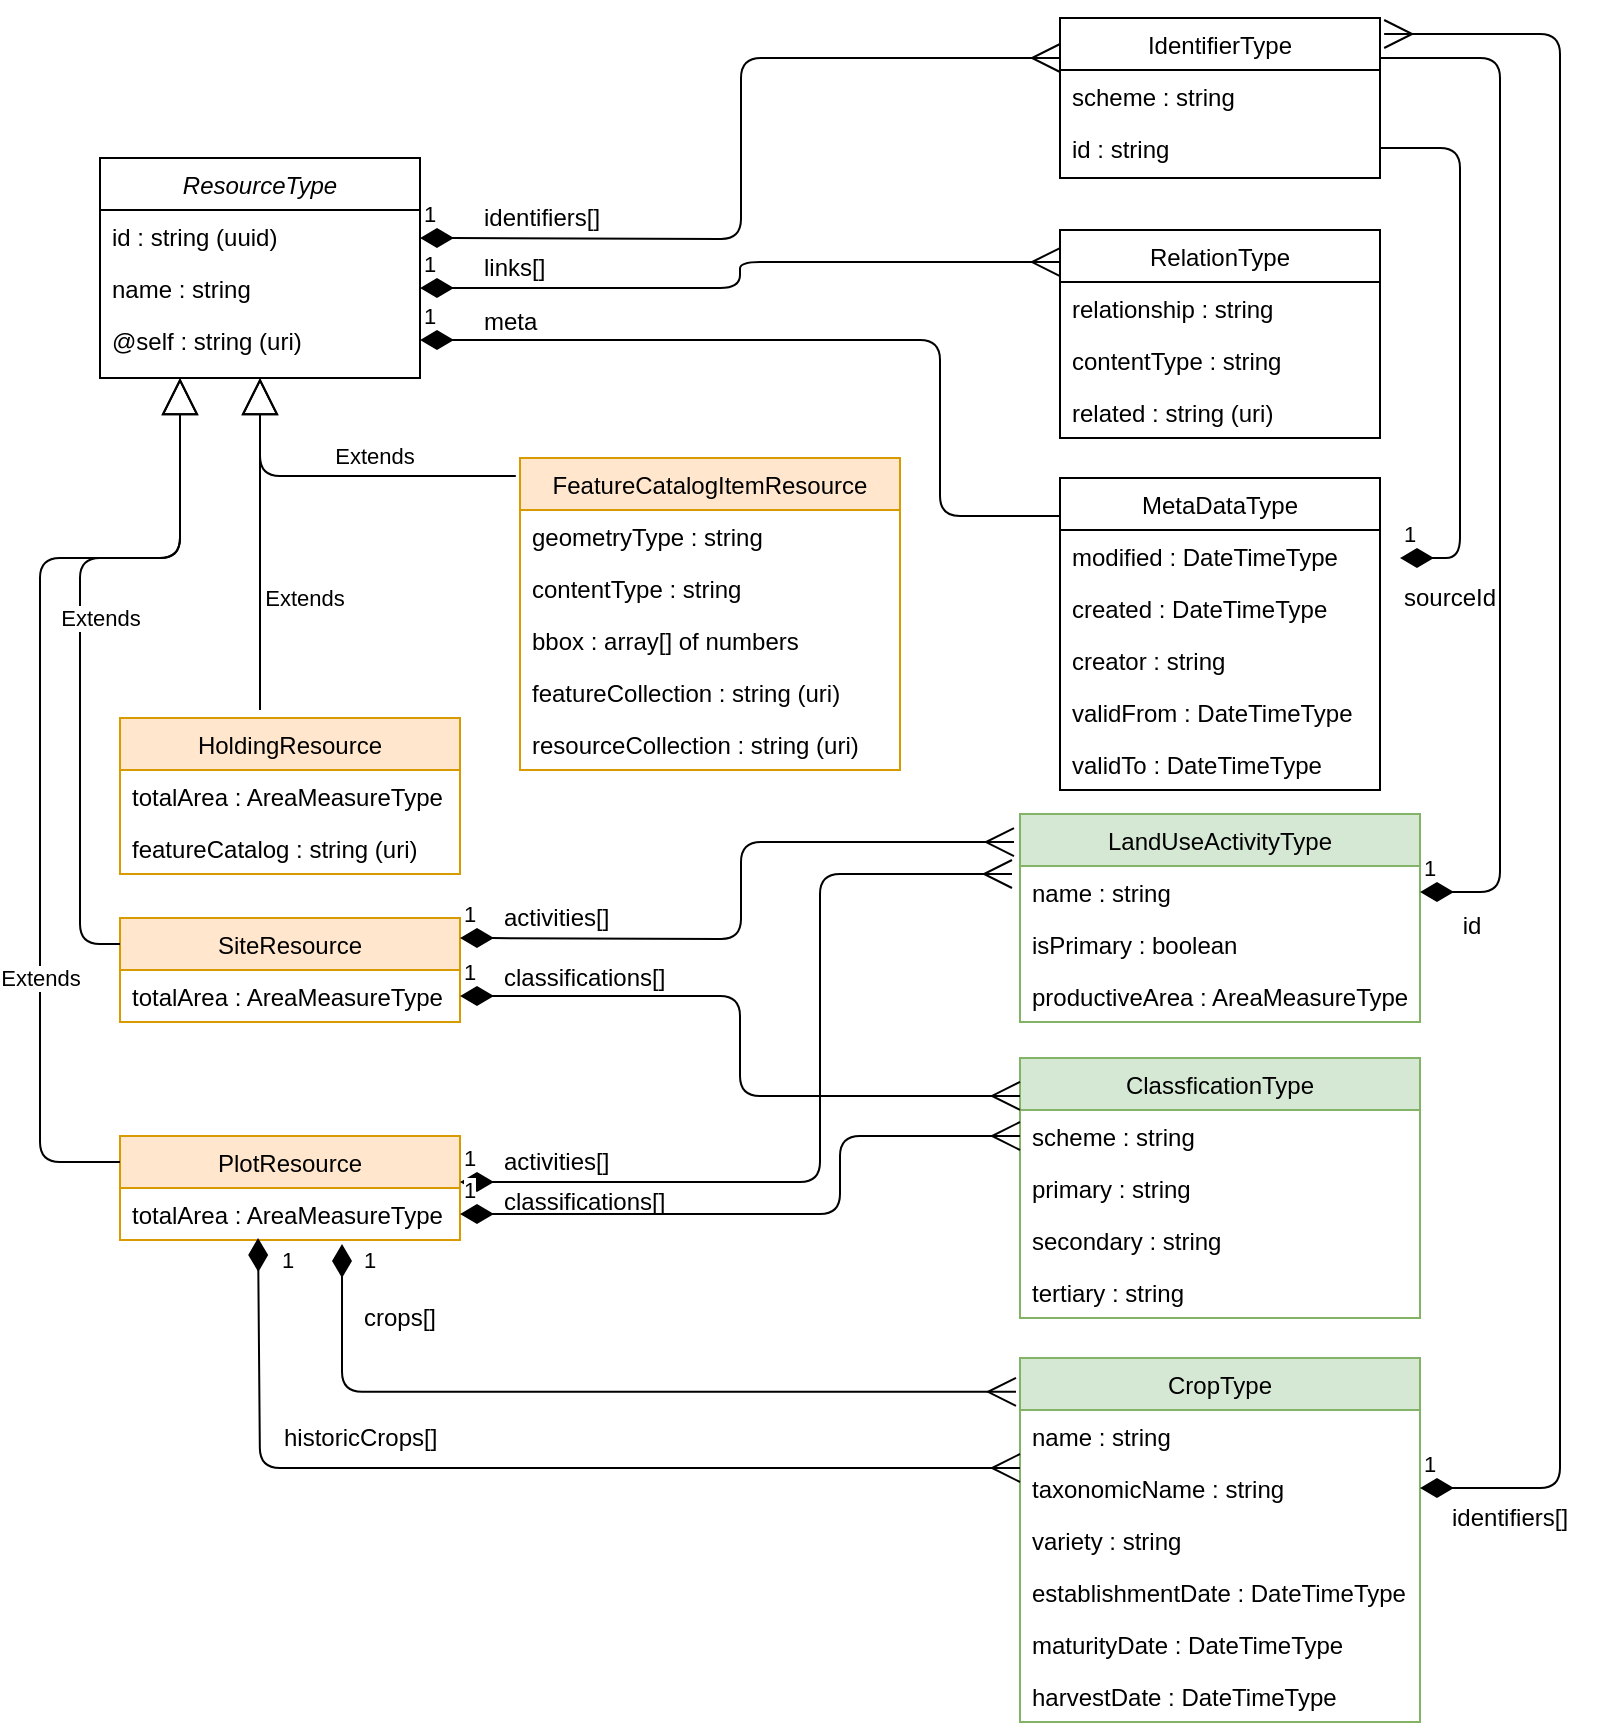 <mxfile version="14.8.6" type="github">
  <diagram id="C5RBs43oDa-KdzZeNtuy" name="Page-1">
    <mxGraphModel dx="1422" dy="762" grid="1" gridSize="10" guides="1" tooltips="1" connect="1" arrows="1" fold="1" page="1" pageScale="1" pageWidth="827" pageHeight="1169" math="0" shadow="0">
      <root>
        <mxCell id="WIyWlLk6GJQsqaUBKTNV-0" />
        <mxCell id="WIyWlLk6GJQsqaUBKTNV-1" parent="WIyWlLk6GJQsqaUBKTNV-0" />
        <mxCell id="zkfFHV4jXpPFQw0GAbJ--0" value="ResourceType" style="swimlane;fontStyle=2;align=center;verticalAlign=top;childLayout=stackLayout;horizontal=1;startSize=26;horizontalStack=0;resizeParent=1;resizeLast=0;collapsible=1;marginBottom=0;rounded=0;shadow=0;strokeWidth=1;" parent="WIyWlLk6GJQsqaUBKTNV-1" vertex="1">
          <mxGeometry x="80" y="80" width="160" height="110" as="geometry">
            <mxRectangle x="230" y="140" width="160" height="26" as="alternateBounds" />
          </mxGeometry>
        </mxCell>
        <mxCell id="zkfFHV4jXpPFQw0GAbJ--1" value="id : string (uuid)" style="text;align=left;verticalAlign=top;spacingLeft=4;spacingRight=4;overflow=hidden;rotatable=0;points=[[0,0.5],[1,0.5]];portConstraint=eastwest;" parent="zkfFHV4jXpPFQw0GAbJ--0" vertex="1">
          <mxGeometry y="26" width="160" height="26" as="geometry" />
        </mxCell>
        <mxCell id="zkfFHV4jXpPFQw0GAbJ--2" value="name : string" style="text;align=left;verticalAlign=top;spacingLeft=4;spacingRight=4;overflow=hidden;rotatable=0;points=[[0,0.5],[1,0.5]];portConstraint=eastwest;rounded=0;shadow=0;html=0;" parent="zkfFHV4jXpPFQw0GAbJ--0" vertex="1">
          <mxGeometry y="52" width="160" height="26" as="geometry" />
        </mxCell>
        <mxCell id="zkfFHV4jXpPFQw0GAbJ--3" value="@self : string (uri)" style="text;align=left;verticalAlign=top;spacingLeft=4;spacingRight=4;overflow=hidden;rotatable=0;points=[[0,0.5],[1,0.5]];portConstraint=eastwest;rounded=0;shadow=0;html=0;" parent="zkfFHV4jXpPFQw0GAbJ--0" vertex="1">
          <mxGeometry y="78" width="160" height="26" as="geometry" />
        </mxCell>
        <mxCell id="zkfFHV4jXpPFQw0GAbJ--6" value="HoldingResource" style="swimlane;fontStyle=0;align=center;verticalAlign=top;childLayout=stackLayout;horizontal=1;startSize=26;horizontalStack=0;resizeParent=1;resizeLast=0;collapsible=1;marginBottom=0;rounded=0;shadow=0;strokeWidth=1;fillColor=#ffe6cc;strokeColor=#d79b00;" parent="WIyWlLk6GJQsqaUBKTNV-1" vertex="1">
          <mxGeometry x="90" y="360" width="170" height="78" as="geometry">
            <mxRectangle x="130" y="380" width="160" height="26" as="alternateBounds" />
          </mxGeometry>
        </mxCell>
        <mxCell id="zkfFHV4jXpPFQw0GAbJ--7" value="totalArea : AreaMeasureType" style="text;align=left;verticalAlign=top;spacingLeft=4;spacingRight=4;overflow=hidden;rotatable=0;points=[[0,0.5],[1,0.5]];portConstraint=eastwest;" parent="zkfFHV4jXpPFQw0GAbJ--6" vertex="1">
          <mxGeometry y="26" width="170" height="26" as="geometry" />
        </mxCell>
        <mxCell id="NkgI7Xy6mVzWBgKEcYxA-29" value="featureCatalog : string (uri)" style="text;align=left;verticalAlign=top;spacingLeft=4;spacingRight=4;overflow=hidden;rotatable=0;points=[[0,0.5],[1,0.5]];portConstraint=eastwest;" parent="zkfFHV4jXpPFQw0GAbJ--6" vertex="1">
          <mxGeometry y="52" width="170" height="26" as="geometry" />
        </mxCell>
        <mxCell id="zkfFHV4jXpPFQw0GAbJ--13" value="FeatureCatalogItemResource" style="swimlane;fontStyle=0;align=center;verticalAlign=top;childLayout=stackLayout;horizontal=1;startSize=26;horizontalStack=0;resizeParent=1;resizeLast=0;collapsible=1;marginBottom=0;rounded=0;shadow=0;strokeWidth=1;fillColor=#ffe6cc;strokeColor=#d79b00;" parent="WIyWlLk6GJQsqaUBKTNV-1" vertex="1">
          <mxGeometry x="290" y="230" width="190" height="156" as="geometry">
            <mxRectangle x="340" y="380" width="170" height="26" as="alternateBounds" />
          </mxGeometry>
        </mxCell>
        <mxCell id="zkfFHV4jXpPFQw0GAbJ--14" value="geometryType : string" style="text;align=left;verticalAlign=top;spacingLeft=4;spacingRight=4;overflow=hidden;rotatable=0;points=[[0,0.5],[1,0.5]];portConstraint=eastwest;" parent="zkfFHV4jXpPFQw0GAbJ--13" vertex="1">
          <mxGeometry y="26" width="190" height="26" as="geometry" />
        </mxCell>
        <mxCell id="NkgI7Xy6mVzWBgKEcYxA-21" value="contentType : string" style="text;align=left;verticalAlign=top;spacingLeft=4;spacingRight=4;overflow=hidden;rotatable=0;points=[[0,0.5],[1,0.5]];portConstraint=eastwest;" parent="zkfFHV4jXpPFQw0GAbJ--13" vertex="1">
          <mxGeometry y="52" width="190" height="26" as="geometry" />
        </mxCell>
        <mxCell id="NkgI7Xy6mVzWBgKEcYxA-22" value="bbox : array[] of numbers" style="text;align=left;verticalAlign=top;spacingLeft=4;spacingRight=4;overflow=hidden;rotatable=0;points=[[0,0.5],[1,0.5]];portConstraint=eastwest;" parent="zkfFHV4jXpPFQw0GAbJ--13" vertex="1">
          <mxGeometry y="78" width="190" height="26" as="geometry" />
        </mxCell>
        <mxCell id="NkgI7Xy6mVzWBgKEcYxA-23" value="featureCollection : string (uri)" style="text;align=left;verticalAlign=top;spacingLeft=4;spacingRight=4;overflow=hidden;rotatable=0;points=[[0,0.5],[1,0.5]];portConstraint=eastwest;" parent="zkfFHV4jXpPFQw0GAbJ--13" vertex="1">
          <mxGeometry y="104" width="190" height="26" as="geometry" />
        </mxCell>
        <mxCell id="NkgI7Xy6mVzWBgKEcYxA-24" value="resourceCollection : string (uri)" style="text;align=left;verticalAlign=top;spacingLeft=4;spacingRight=4;overflow=hidden;rotatable=0;points=[[0,0.5],[1,0.5]];portConstraint=eastwest;" parent="zkfFHV4jXpPFQw0GAbJ--13" vertex="1">
          <mxGeometry y="130" width="190" height="26" as="geometry" />
        </mxCell>
        <mxCell id="zkfFHV4jXpPFQw0GAbJ--17" value="IdentifierType" style="swimlane;fontStyle=0;align=center;verticalAlign=top;childLayout=stackLayout;horizontal=1;startSize=26;horizontalStack=0;resizeParent=1;resizeLast=0;collapsible=1;marginBottom=0;rounded=0;shadow=0;strokeWidth=1;" parent="WIyWlLk6GJQsqaUBKTNV-1" vertex="1">
          <mxGeometry x="560" y="10" width="160" height="80" as="geometry">
            <mxRectangle x="550" y="140" width="160" height="26" as="alternateBounds" />
          </mxGeometry>
        </mxCell>
        <mxCell id="zkfFHV4jXpPFQw0GAbJ--18" value="scheme : string" style="text;align=left;verticalAlign=top;spacingLeft=4;spacingRight=4;overflow=hidden;rotatable=0;points=[[0,0.5],[1,0.5]];portConstraint=eastwest;" parent="zkfFHV4jXpPFQw0GAbJ--17" vertex="1">
          <mxGeometry y="26" width="160" height="26" as="geometry" />
        </mxCell>
        <mxCell id="zkfFHV4jXpPFQw0GAbJ--19" value="id : string" style="text;align=left;verticalAlign=top;spacingLeft=4;spacingRight=4;overflow=hidden;rotatable=0;points=[[0,0.5],[1,0.5]];portConstraint=eastwest;rounded=0;shadow=0;html=0;" parent="zkfFHV4jXpPFQw0GAbJ--17" vertex="1">
          <mxGeometry y="52" width="160" height="26" as="geometry" />
        </mxCell>
        <mxCell id="NkgI7Xy6mVzWBgKEcYxA-0" value="1" style="endArrow=ERmany;html=1;endSize=12;startArrow=diamondThin;startSize=14;startFill=1;edgeStyle=orthogonalEdgeStyle;align=left;verticalAlign=bottom;entryX=0;entryY=0.25;entryDx=0;entryDy=0;endFill=0;" parent="WIyWlLk6GJQsqaUBKTNV-1" target="zkfFHV4jXpPFQw0GAbJ--17" edge="1">
          <mxGeometry x="-1" y="3" relative="1" as="geometry">
            <mxPoint x="240" y="120" as="sourcePoint" />
            <mxPoint x="400" y="120" as="targetPoint" />
          </mxGeometry>
        </mxCell>
        <mxCell id="NkgI7Xy6mVzWBgKEcYxA-2" value="identifiers[]" style="text;html=1;strokeColor=none;fillColor=none;align=left;verticalAlign=middle;whiteSpace=wrap;rounded=0;" parent="WIyWlLk6GJQsqaUBKTNV-1" vertex="1">
          <mxGeometry x="270" y="100" width="50" height="20" as="geometry" />
        </mxCell>
        <mxCell id="NkgI7Xy6mVzWBgKEcYxA-3" value="RelationType" style="swimlane;fontStyle=0;childLayout=stackLayout;horizontal=1;startSize=26;fillColor=none;horizontalStack=0;resizeParent=1;resizeParentMax=0;resizeLast=0;collapsible=1;marginBottom=0;" parent="WIyWlLk6GJQsqaUBKTNV-1" vertex="1">
          <mxGeometry x="560" y="116" width="160" height="104" as="geometry" />
        </mxCell>
        <mxCell id="NkgI7Xy6mVzWBgKEcYxA-4" value="relationship : string" style="text;strokeColor=none;fillColor=none;align=left;verticalAlign=top;spacingLeft=4;spacingRight=4;overflow=hidden;rotatable=0;points=[[0,0.5],[1,0.5]];portConstraint=eastwest;" parent="NkgI7Xy6mVzWBgKEcYxA-3" vertex="1">
          <mxGeometry y="26" width="160" height="26" as="geometry" />
        </mxCell>
        <mxCell id="NkgI7Xy6mVzWBgKEcYxA-5" value="contentType : string" style="text;strokeColor=none;fillColor=none;align=left;verticalAlign=top;spacingLeft=4;spacingRight=4;overflow=hidden;rotatable=0;points=[[0,0.5],[1,0.5]];portConstraint=eastwest;" parent="NkgI7Xy6mVzWBgKEcYxA-3" vertex="1">
          <mxGeometry y="52" width="160" height="26" as="geometry" />
        </mxCell>
        <mxCell id="NkgI7Xy6mVzWBgKEcYxA-6" value="related : string (uri)" style="text;strokeColor=none;fillColor=none;align=left;verticalAlign=top;spacingLeft=4;spacingRight=4;overflow=hidden;rotatable=0;points=[[0,0.5],[1,0.5]];portConstraint=eastwest;" parent="NkgI7Xy6mVzWBgKEcYxA-3" vertex="1">
          <mxGeometry y="78" width="160" height="26" as="geometry" />
        </mxCell>
        <mxCell id="NkgI7Xy6mVzWBgKEcYxA-7" value="1" style="endArrow=ERmany;html=1;endSize=12;startArrow=diamondThin;startSize=14;startFill=1;edgeStyle=orthogonalEdgeStyle;align=left;verticalAlign=bottom;exitX=1;exitY=0.5;exitDx=0;exitDy=0;entryX=0;entryY=0.154;entryDx=0;entryDy=0;entryPerimeter=0;endFill=0;" parent="WIyWlLk6GJQsqaUBKTNV-1" source="zkfFHV4jXpPFQw0GAbJ--2" target="NkgI7Xy6mVzWBgKEcYxA-3" edge="1">
          <mxGeometry x="-1" y="3" relative="1" as="geometry">
            <mxPoint x="330" y="370" as="sourcePoint" />
            <mxPoint x="490" y="370" as="targetPoint" />
          </mxGeometry>
        </mxCell>
        <mxCell id="NkgI7Xy6mVzWBgKEcYxA-8" value="MetaDataType" style="swimlane;fontStyle=0;childLayout=stackLayout;horizontal=1;startSize=26;fillColor=none;horizontalStack=0;resizeParent=1;resizeParentMax=0;resizeLast=0;collapsible=1;marginBottom=0;" parent="WIyWlLk6GJQsqaUBKTNV-1" vertex="1">
          <mxGeometry x="560" y="240" width="160" height="156" as="geometry" />
        </mxCell>
        <mxCell id="NkgI7Xy6mVzWBgKEcYxA-9" value="modified : DateTimeType" style="text;strokeColor=none;fillColor=none;align=left;verticalAlign=top;spacingLeft=4;spacingRight=4;overflow=hidden;rotatable=0;points=[[0,0.5],[1,0.5]];portConstraint=eastwest;" parent="NkgI7Xy6mVzWBgKEcYxA-8" vertex="1">
          <mxGeometry y="26" width="160" height="26" as="geometry" />
        </mxCell>
        <mxCell id="NkgI7Xy6mVzWBgKEcYxA-10" value="created : DateTimeType" style="text;strokeColor=none;fillColor=none;align=left;verticalAlign=top;spacingLeft=4;spacingRight=4;overflow=hidden;rotatable=0;points=[[0,0.5],[1,0.5]];portConstraint=eastwest;" parent="NkgI7Xy6mVzWBgKEcYxA-8" vertex="1">
          <mxGeometry y="52" width="160" height="26" as="geometry" />
        </mxCell>
        <mxCell id="NkgI7Xy6mVzWBgKEcYxA-11" value="creator : string" style="text;strokeColor=none;fillColor=none;align=left;verticalAlign=top;spacingLeft=4;spacingRight=4;overflow=hidden;rotatable=0;points=[[0,0.5],[1,0.5]];portConstraint=eastwest;" parent="NkgI7Xy6mVzWBgKEcYxA-8" vertex="1">
          <mxGeometry y="78" width="160" height="26" as="geometry" />
        </mxCell>
        <mxCell id="NkgI7Xy6mVzWBgKEcYxA-15" value="validFrom : DateTimeType" style="text;strokeColor=none;fillColor=none;align=left;verticalAlign=top;spacingLeft=4;spacingRight=4;overflow=hidden;rotatable=0;points=[[0,0.5],[1,0.5]];portConstraint=eastwest;" parent="NkgI7Xy6mVzWBgKEcYxA-8" vertex="1">
          <mxGeometry y="104" width="160" height="26" as="geometry" />
        </mxCell>
        <mxCell id="NkgI7Xy6mVzWBgKEcYxA-16" value="validTo : DateTimeType" style="text;strokeColor=none;fillColor=none;align=left;verticalAlign=top;spacingLeft=4;spacingRight=4;overflow=hidden;rotatable=0;points=[[0,0.5],[1,0.5]];portConstraint=eastwest;" parent="NkgI7Xy6mVzWBgKEcYxA-8" vertex="1">
          <mxGeometry y="130" width="160" height="26" as="geometry" />
        </mxCell>
        <mxCell id="NkgI7Xy6mVzWBgKEcYxA-12" value="links[]" style="text;html=1;strokeColor=none;fillColor=none;align=left;verticalAlign=middle;whiteSpace=wrap;rounded=0;" parent="WIyWlLk6GJQsqaUBKTNV-1" vertex="1">
          <mxGeometry x="270" y="125" width="50" height="20" as="geometry" />
        </mxCell>
        <mxCell id="NkgI7Xy6mVzWBgKEcYxA-13" value="1" style="endArrow=none;html=1;endSize=12;startArrow=diamondThin;startSize=14;startFill=1;edgeStyle=orthogonalEdgeStyle;align=left;verticalAlign=bottom;entryX=1;entryY=0.5;entryDx=0;entryDy=0;endFill=0;" parent="WIyWlLk6GJQsqaUBKTNV-1" target="zkfFHV4jXpPFQw0GAbJ--19" edge="1">
          <mxGeometry x="-1" y="3" relative="1" as="geometry">
            <mxPoint x="730" y="280" as="sourcePoint" />
            <mxPoint x="490" y="370" as="targetPoint" />
            <Array as="points">
              <mxPoint x="760" y="280" />
              <mxPoint x="760" y="75" />
            </Array>
          </mxGeometry>
        </mxCell>
        <mxCell id="NkgI7Xy6mVzWBgKEcYxA-14" value="sourceId" style="text;html=1;strokeColor=none;fillColor=none;align=left;verticalAlign=middle;whiteSpace=wrap;rounded=0;" parent="WIyWlLk6GJQsqaUBKTNV-1" vertex="1">
          <mxGeometry x="730" y="290" width="40" height="20" as="geometry" />
        </mxCell>
        <mxCell id="NkgI7Xy6mVzWBgKEcYxA-17" value="1" style="endArrow=none;html=1;endSize=12;startArrow=diamondThin;startSize=14;startFill=1;edgeStyle=orthogonalEdgeStyle;align=left;verticalAlign=bottom;exitX=1;exitY=0.5;exitDx=0;exitDy=0;entryX=0;entryY=0.122;entryDx=0;entryDy=0;entryPerimeter=0;endFill=0;" parent="WIyWlLk6GJQsqaUBKTNV-1" source="zkfFHV4jXpPFQw0GAbJ--3" target="NkgI7Xy6mVzWBgKEcYxA-8" edge="1">
          <mxGeometry x="-1" y="3" relative="1" as="geometry">
            <mxPoint x="290" y="180" as="sourcePoint" />
            <mxPoint x="450" y="180" as="targetPoint" />
            <Array as="points">
              <mxPoint x="500" y="171" />
              <mxPoint x="500" y="259" />
            </Array>
          </mxGeometry>
        </mxCell>
        <mxCell id="NkgI7Xy6mVzWBgKEcYxA-18" value="meta" style="text;html=1;strokeColor=none;fillColor=none;align=left;verticalAlign=middle;whiteSpace=wrap;rounded=0;" parent="WIyWlLk6GJQsqaUBKTNV-1" vertex="1">
          <mxGeometry x="270" y="152" width="50" height="20" as="geometry" />
        </mxCell>
        <mxCell id="NkgI7Xy6mVzWBgKEcYxA-25" value="Extends" style="endArrow=block;endSize=16;endFill=0;html=1;exitX=-0.011;exitY=0.058;exitDx=0;exitDy=0;exitPerimeter=0;rounded=1;" parent="WIyWlLk6GJQsqaUBKTNV-1" source="zkfFHV4jXpPFQw0GAbJ--13" edge="1">
          <mxGeometry x="-0.195" y="-10" width="160" relative="1" as="geometry">
            <mxPoint x="40" y="350" as="sourcePoint" />
            <mxPoint x="160" y="190" as="targetPoint" />
            <Array as="points">
              <mxPoint x="160" y="239" />
            </Array>
            <mxPoint as="offset" />
          </mxGeometry>
        </mxCell>
        <mxCell id="NkgI7Xy6mVzWBgKEcYxA-30" value="Extends" style="endArrow=block;endSize=16;endFill=0;html=1;rounded=1;" parent="WIyWlLk6GJQsqaUBKTNV-1" edge="1">
          <mxGeometry x="-0.32" y="-22" width="160" relative="1" as="geometry">
            <mxPoint x="160" y="356" as="sourcePoint" />
            <mxPoint x="160" y="190" as="targetPoint" />
            <Array as="points" />
            <mxPoint as="offset" />
          </mxGeometry>
        </mxCell>
        <mxCell id="NkgI7Xy6mVzWBgKEcYxA-31" value="SiteResource" style="swimlane;fontStyle=0;align=center;verticalAlign=top;childLayout=stackLayout;horizontal=1;startSize=26;horizontalStack=0;resizeParent=1;resizeLast=0;collapsible=1;marginBottom=0;rounded=0;shadow=0;strokeWidth=1;fillColor=#ffe6cc;strokeColor=#d79b00;" parent="WIyWlLk6GJQsqaUBKTNV-1" vertex="1">
          <mxGeometry x="90" y="460" width="170" height="52" as="geometry">
            <mxRectangle x="130" y="380" width="160" height="26" as="alternateBounds" />
          </mxGeometry>
        </mxCell>
        <mxCell id="NkgI7Xy6mVzWBgKEcYxA-32" value="totalArea : AreaMeasureType" style="text;align=left;verticalAlign=top;spacingLeft=4;spacingRight=4;overflow=hidden;rotatable=0;points=[[0,0.5],[1,0.5]];portConstraint=eastwest;" parent="NkgI7Xy6mVzWBgKEcYxA-31" vertex="1">
          <mxGeometry y="26" width="170" height="26" as="geometry" />
        </mxCell>
        <mxCell id="NkgI7Xy6mVzWBgKEcYxA-34" value="LandUseActivityType" style="swimlane;fontStyle=0;childLayout=stackLayout;horizontal=1;startSize=26;fillColor=#d5e8d4;horizontalStack=0;resizeParent=1;resizeParentMax=0;resizeLast=0;collapsible=1;marginBottom=0;strokeColor=#82b366;" parent="WIyWlLk6GJQsqaUBKTNV-1" vertex="1">
          <mxGeometry x="540" y="408" width="200" height="104" as="geometry" />
        </mxCell>
        <mxCell id="NkgI7Xy6mVzWBgKEcYxA-35" value="name : string" style="text;strokeColor=none;fillColor=none;align=left;verticalAlign=top;spacingLeft=4;spacingRight=4;overflow=hidden;rotatable=0;points=[[0,0.5],[1,0.5]];portConstraint=eastwest;" parent="NkgI7Xy6mVzWBgKEcYxA-34" vertex="1">
          <mxGeometry y="26" width="200" height="26" as="geometry" />
        </mxCell>
        <mxCell id="NkgI7Xy6mVzWBgKEcYxA-36" value="isPrimary : boolean" style="text;strokeColor=none;fillColor=none;align=left;verticalAlign=top;spacingLeft=4;spacingRight=4;overflow=hidden;rotatable=0;points=[[0,0.5],[1,0.5]];portConstraint=eastwest;" parent="NkgI7Xy6mVzWBgKEcYxA-34" vertex="1">
          <mxGeometry y="52" width="200" height="26" as="geometry" />
        </mxCell>
        <mxCell id="NkgI7Xy6mVzWBgKEcYxA-37" value="productiveArea : AreaMeasureType" style="text;strokeColor=none;fillColor=none;align=left;verticalAlign=top;spacingLeft=4;spacingRight=4;overflow=hidden;rotatable=0;points=[[0,0.5],[1,0.5]];portConstraint=eastwest;" parent="NkgI7Xy6mVzWBgKEcYxA-34" vertex="1">
          <mxGeometry y="78" width="200" height="26" as="geometry" />
        </mxCell>
        <mxCell id="NkgI7Xy6mVzWBgKEcYxA-38" value="1" style="endArrow=none;html=1;endSize=12;startArrow=diamondThin;startSize=14;startFill=1;edgeStyle=orthogonalEdgeStyle;align=left;verticalAlign=bottom;entryX=1;entryY=0.25;entryDx=0;entryDy=0;endFill=0;exitX=1;exitY=0.5;exitDx=0;exitDy=0;" parent="WIyWlLk6GJQsqaUBKTNV-1" source="NkgI7Xy6mVzWBgKEcYxA-35" target="zkfFHV4jXpPFQw0GAbJ--17" edge="1">
          <mxGeometry x="-1" y="3" relative="1" as="geometry">
            <mxPoint x="740" y="290" as="sourcePoint" />
            <mxPoint x="730" y="30" as="targetPoint" />
            <Array as="points">
              <mxPoint x="780" y="447" />
              <mxPoint x="780" y="30" />
            </Array>
          </mxGeometry>
        </mxCell>
        <mxCell id="NkgI7Xy6mVzWBgKEcYxA-39" value="id" style="text;html=1;strokeColor=none;fillColor=none;align=center;verticalAlign=middle;whiteSpace=wrap;rounded=0;" parent="WIyWlLk6GJQsqaUBKTNV-1" vertex="1">
          <mxGeometry x="746" y="454" width="40" height="20" as="geometry" />
        </mxCell>
        <mxCell id="NkgI7Xy6mVzWBgKEcYxA-40" value="ClassficationType" style="swimlane;fontStyle=0;childLayout=stackLayout;horizontal=1;startSize=26;fillColor=#d5e8d4;horizontalStack=0;resizeParent=1;resizeParentMax=0;resizeLast=0;collapsible=1;marginBottom=0;strokeColor=#82b366;" parent="WIyWlLk6GJQsqaUBKTNV-1" vertex="1">
          <mxGeometry x="540" y="530" width="200" height="130" as="geometry" />
        </mxCell>
        <mxCell id="NkgI7Xy6mVzWBgKEcYxA-41" value="scheme : string" style="text;strokeColor=none;fillColor=none;align=left;verticalAlign=top;spacingLeft=4;spacingRight=4;overflow=hidden;rotatable=0;points=[[0,0.5],[1,0.5]];portConstraint=eastwest;" parent="NkgI7Xy6mVzWBgKEcYxA-40" vertex="1">
          <mxGeometry y="26" width="200" height="26" as="geometry" />
        </mxCell>
        <mxCell id="NkgI7Xy6mVzWBgKEcYxA-42" value="primary : string" style="text;strokeColor=none;fillColor=none;align=left;verticalAlign=top;spacingLeft=4;spacingRight=4;overflow=hidden;rotatable=0;points=[[0,0.5],[1,0.5]];portConstraint=eastwest;" parent="NkgI7Xy6mVzWBgKEcYxA-40" vertex="1">
          <mxGeometry y="52" width="200" height="26" as="geometry" />
        </mxCell>
        <mxCell id="NkgI7Xy6mVzWBgKEcYxA-43" value="secondary : string" style="text;strokeColor=none;fillColor=none;align=left;verticalAlign=top;spacingLeft=4;spacingRight=4;overflow=hidden;rotatable=0;points=[[0,0.5],[1,0.5]];portConstraint=eastwest;" parent="NkgI7Xy6mVzWBgKEcYxA-40" vertex="1">
          <mxGeometry y="78" width="200" height="26" as="geometry" />
        </mxCell>
        <mxCell id="NkgI7Xy6mVzWBgKEcYxA-44" value="tertiary : string" style="text;strokeColor=none;fillColor=none;align=left;verticalAlign=top;spacingLeft=4;spacingRight=4;overflow=hidden;rotatable=0;points=[[0,0.5],[1,0.5]];portConstraint=eastwest;" parent="NkgI7Xy6mVzWBgKEcYxA-40" vertex="1">
          <mxGeometry y="104" width="200" height="26" as="geometry" />
        </mxCell>
        <mxCell id="NkgI7Xy6mVzWBgKEcYxA-45" value="1" style="endArrow=ERmany;html=1;endSize=12;startArrow=diamondThin;startSize=14;startFill=1;edgeStyle=orthogonalEdgeStyle;align=left;verticalAlign=bottom;entryX=-0.015;entryY=0.135;entryDx=0;entryDy=0;entryPerimeter=0;endFill=0;" parent="WIyWlLk6GJQsqaUBKTNV-1" target="NkgI7Xy6mVzWBgKEcYxA-34" edge="1">
          <mxGeometry x="-1" y="3" relative="1" as="geometry">
            <mxPoint x="260" y="470" as="sourcePoint" />
            <mxPoint x="420" y="480" as="targetPoint" />
          </mxGeometry>
        </mxCell>
        <mxCell id="NkgI7Xy6mVzWBgKEcYxA-46" value="1" style="endArrow=ERmany;html=1;endSize=12;startArrow=diamondThin;startSize=14;startFill=1;edgeStyle=orthogonalEdgeStyle;align=left;verticalAlign=bottom;endFill=0;exitX=1;exitY=0.5;exitDx=0;exitDy=0;entryX=0;entryY=0.146;entryDx=0;entryDy=0;entryPerimeter=0;" parent="WIyWlLk6GJQsqaUBKTNV-1" source="NkgI7Xy6mVzWBgKEcYxA-32" target="NkgI7Xy6mVzWBgKEcYxA-40" edge="1">
          <mxGeometry x="-1" y="3" relative="1" as="geometry">
            <mxPoint x="270" y="480" as="sourcePoint" />
            <mxPoint x="490" y="560" as="targetPoint" />
          </mxGeometry>
        </mxCell>
        <mxCell id="NkgI7Xy6mVzWBgKEcYxA-47" value="activities[]" style="text;html=1;strokeColor=none;fillColor=none;align=left;verticalAlign=middle;whiteSpace=wrap;rounded=0;" parent="WIyWlLk6GJQsqaUBKTNV-1" vertex="1">
          <mxGeometry x="280" y="450" width="40" height="20" as="geometry" />
        </mxCell>
        <mxCell id="NkgI7Xy6mVzWBgKEcYxA-48" value="classifications[]" style="text;html=1;strokeColor=none;fillColor=none;align=left;verticalAlign=middle;whiteSpace=wrap;rounded=0;" parent="WIyWlLk6GJQsqaUBKTNV-1" vertex="1">
          <mxGeometry x="280" y="480" width="40" height="20" as="geometry" />
        </mxCell>
        <mxCell id="NkgI7Xy6mVzWBgKEcYxA-49" value="CropType" style="swimlane;fontStyle=0;childLayout=stackLayout;horizontal=1;startSize=26;fillColor=#d5e8d4;horizontalStack=0;resizeParent=1;resizeParentMax=0;resizeLast=0;collapsible=1;marginBottom=0;strokeColor=#82b366;" parent="WIyWlLk6GJQsqaUBKTNV-1" vertex="1">
          <mxGeometry x="540" y="680" width="200" height="182" as="geometry" />
        </mxCell>
        <mxCell id="NkgI7Xy6mVzWBgKEcYxA-50" value="name : string" style="text;strokeColor=none;fillColor=none;align=left;verticalAlign=top;spacingLeft=4;spacingRight=4;overflow=hidden;rotatable=0;points=[[0,0.5],[1,0.5]];portConstraint=eastwest;" parent="NkgI7Xy6mVzWBgKEcYxA-49" vertex="1">
          <mxGeometry y="26" width="200" height="26" as="geometry" />
        </mxCell>
        <mxCell id="NkgI7Xy6mVzWBgKEcYxA-51" value="taxonomicName : string" style="text;strokeColor=none;fillColor=none;align=left;verticalAlign=top;spacingLeft=4;spacingRight=4;overflow=hidden;rotatable=0;points=[[0,0.5],[1,0.5]];portConstraint=eastwest;" parent="NkgI7Xy6mVzWBgKEcYxA-49" vertex="1">
          <mxGeometry y="52" width="200" height="26" as="geometry" />
        </mxCell>
        <mxCell id="NkgI7Xy6mVzWBgKEcYxA-52" value="variety : string" style="text;strokeColor=none;fillColor=none;align=left;verticalAlign=top;spacingLeft=4;spacingRight=4;overflow=hidden;rotatable=0;points=[[0,0.5],[1,0.5]];portConstraint=eastwest;" parent="NkgI7Xy6mVzWBgKEcYxA-49" vertex="1">
          <mxGeometry y="78" width="200" height="26" as="geometry" />
        </mxCell>
        <mxCell id="NkgI7Xy6mVzWBgKEcYxA-53" value="establishmentDate : DateTimeType" style="text;strokeColor=none;fillColor=none;align=left;verticalAlign=top;spacingLeft=4;spacingRight=4;overflow=hidden;rotatable=0;points=[[0,0.5],[1,0.5]];portConstraint=eastwest;" parent="NkgI7Xy6mVzWBgKEcYxA-49" vertex="1">
          <mxGeometry y="104" width="200" height="26" as="geometry" />
        </mxCell>
        <mxCell id="NkgI7Xy6mVzWBgKEcYxA-57" value="maturityDate : DateTimeType" style="text;strokeColor=none;fillColor=none;align=left;verticalAlign=top;spacingLeft=4;spacingRight=4;overflow=hidden;rotatable=0;points=[[0,0.5],[1,0.5]];portConstraint=eastwest;" parent="NkgI7Xy6mVzWBgKEcYxA-49" vertex="1">
          <mxGeometry y="130" width="200" height="26" as="geometry" />
        </mxCell>
        <mxCell id="NkgI7Xy6mVzWBgKEcYxA-58" value="harvestDate : DateTimeType" style="text;strokeColor=none;fillColor=none;align=left;verticalAlign=top;spacingLeft=4;spacingRight=4;overflow=hidden;rotatable=0;points=[[0,0.5],[1,0.5]];portConstraint=eastwest;" parent="NkgI7Xy6mVzWBgKEcYxA-49" vertex="1">
          <mxGeometry y="156" width="200" height="26" as="geometry" />
        </mxCell>
        <mxCell id="NkgI7Xy6mVzWBgKEcYxA-55" value="1" style="endArrow=ERmany;html=1;endSize=12;startArrow=diamondThin;startSize=14;startFill=1;edgeStyle=orthogonalEdgeStyle;align=left;verticalAlign=bottom;exitX=1;exitY=0.5;exitDx=0;exitDy=0;entryX=1.013;entryY=0.1;entryDx=0;entryDy=0;entryPerimeter=0;endFill=0;" parent="WIyWlLk6GJQsqaUBKTNV-1" source="NkgI7Xy6mVzWBgKEcYxA-51" target="zkfFHV4jXpPFQw0GAbJ--17" edge="1">
          <mxGeometry x="-1" y="3" relative="1" as="geometry">
            <mxPoint x="770" y="730" as="sourcePoint" />
            <mxPoint x="840" y="130" as="targetPoint" />
            <Array as="points">
              <mxPoint x="810" y="745" />
              <mxPoint x="810" y="18" />
            </Array>
          </mxGeometry>
        </mxCell>
        <mxCell id="NkgI7Xy6mVzWBgKEcYxA-56" value="identifiers[]" style="text;html=1;strokeColor=none;fillColor=none;align=left;verticalAlign=middle;whiteSpace=wrap;rounded=0;" parent="WIyWlLk6GJQsqaUBKTNV-1" vertex="1">
          <mxGeometry x="754" y="750" width="40" height="20" as="geometry" />
        </mxCell>
        <mxCell id="NkgI7Xy6mVzWBgKEcYxA-59" value="PlotResource" style="swimlane;fontStyle=0;align=center;verticalAlign=top;childLayout=stackLayout;horizontal=1;startSize=26;horizontalStack=0;resizeParent=1;resizeLast=0;collapsible=1;marginBottom=0;rounded=0;shadow=0;strokeWidth=1;fillColor=#ffe6cc;strokeColor=#d79b00;" parent="WIyWlLk6GJQsqaUBKTNV-1" vertex="1">
          <mxGeometry x="90" y="569" width="170" height="52" as="geometry">
            <mxRectangle x="130" y="380" width="160" height="26" as="alternateBounds" />
          </mxGeometry>
        </mxCell>
        <mxCell id="NkgI7Xy6mVzWBgKEcYxA-60" value="totalArea : AreaMeasureType" style="text;align=left;verticalAlign=top;spacingLeft=4;spacingRight=4;overflow=hidden;rotatable=0;points=[[0,0.5],[1,0.5]];portConstraint=eastwest;" parent="NkgI7Xy6mVzWBgKEcYxA-59" vertex="1">
          <mxGeometry y="26" width="170" height="26" as="geometry" />
        </mxCell>
        <mxCell id="NkgI7Xy6mVzWBgKEcYxA-61" value="1" style="endArrow=ERmany;html=1;endSize=12;startArrow=diamondThin;startSize=14;startFill=1;edgeStyle=orthogonalEdgeStyle;align=left;verticalAlign=bottom;endFill=0;entryX=-0.02;entryY=0.154;entryDx=0;entryDy=0;entryPerimeter=0;exitX=1;exitY=-0.115;exitDx=0;exitDy=0;exitPerimeter=0;" parent="WIyWlLk6GJQsqaUBKTNV-1" source="NkgI7Xy6mVzWBgKEcYxA-60" target="NkgI7Xy6mVzWBgKEcYxA-35" edge="1">
          <mxGeometry x="-1" y="3" relative="1" as="geometry">
            <mxPoint x="270" y="480" as="sourcePoint" />
            <mxPoint x="530" y="440" as="targetPoint" />
            <Array as="points">
              <mxPoint x="440" y="592" />
              <mxPoint x="440" y="438" />
            </Array>
          </mxGeometry>
        </mxCell>
        <mxCell id="NkgI7Xy6mVzWBgKEcYxA-62" value="activities[]" style="text;html=1;strokeColor=none;fillColor=none;align=left;verticalAlign=middle;whiteSpace=wrap;rounded=0;" parent="WIyWlLk6GJQsqaUBKTNV-1" vertex="1">
          <mxGeometry x="280" y="572" width="40" height="20" as="geometry" />
        </mxCell>
        <mxCell id="NkgI7Xy6mVzWBgKEcYxA-63" value="1" style="endArrow=ERmany;html=1;endSize=12;startArrow=diamondThin;startSize=14;startFill=1;edgeStyle=orthogonalEdgeStyle;align=left;verticalAlign=bottom;endFill=0;exitX=1;exitY=0.5;exitDx=0;exitDy=0;entryX=0;entryY=0.5;entryDx=0;entryDy=0;" parent="WIyWlLk6GJQsqaUBKTNV-1" source="NkgI7Xy6mVzWBgKEcYxA-60" target="NkgI7Xy6mVzWBgKEcYxA-41" edge="1">
          <mxGeometry x="-1" y="3" relative="1" as="geometry">
            <mxPoint x="270" y="509" as="sourcePoint" />
            <mxPoint x="550" y="558.98" as="targetPoint" />
            <Array as="points">
              <mxPoint x="450" y="608" />
              <mxPoint x="450" y="569" />
            </Array>
          </mxGeometry>
        </mxCell>
        <mxCell id="NkgI7Xy6mVzWBgKEcYxA-64" value="classifications[]" style="text;html=1;strokeColor=none;fillColor=none;align=left;verticalAlign=middle;whiteSpace=wrap;rounded=0;" parent="WIyWlLk6GJQsqaUBKTNV-1" vertex="1">
          <mxGeometry x="280" y="592" width="40" height="20" as="geometry" />
        </mxCell>
        <mxCell id="NkgI7Xy6mVzWBgKEcYxA-65" value="1" style="endArrow=ERmany;html=1;endSize=12;startArrow=diamondThin;startSize=14;startFill=1;edgeStyle=orthogonalEdgeStyle;align=left;verticalAlign=bottom;endFill=0;exitX=0.653;exitY=1.077;exitDx=0;exitDy=0;entryX=-0.01;entryY=0.093;entryDx=0;entryDy=0;entryPerimeter=0;exitPerimeter=0;" parent="WIyWlLk6GJQsqaUBKTNV-1" source="NkgI7Xy6mVzWBgKEcYxA-60" target="NkgI7Xy6mVzWBgKEcYxA-49" edge="1">
          <mxGeometry x="-0.917" y="9" relative="1" as="geometry">
            <mxPoint x="270" y="618" as="sourcePoint" />
            <mxPoint x="550" y="579" as="targetPoint" />
            <Array as="points">
              <mxPoint x="201" y="697" />
            </Array>
            <mxPoint as="offset" />
          </mxGeometry>
        </mxCell>
        <mxCell id="NkgI7Xy6mVzWBgKEcYxA-66" value="crops[]" style="text;html=1;strokeColor=none;fillColor=none;align=left;verticalAlign=middle;whiteSpace=wrap;rounded=0;" parent="WIyWlLk6GJQsqaUBKTNV-1" vertex="1">
          <mxGeometry x="210" y="650" width="40" height="20" as="geometry" />
        </mxCell>
        <mxCell id="NkgI7Xy6mVzWBgKEcYxA-67" value="1" style="endArrow=ERmany;html=1;endSize=12;startArrow=diamondThin;startSize=14;startFill=1;edgeStyle=orthogonalEdgeStyle;align=left;verticalAlign=bottom;endFill=0;exitX=0.406;exitY=0.962;exitDx=0;exitDy=0;exitPerimeter=0;" parent="WIyWlLk6GJQsqaUBKTNV-1" source="NkgI7Xy6mVzWBgKEcYxA-60" edge="1">
          <mxGeometry x="-0.917" y="9" relative="1" as="geometry">
            <mxPoint x="160" y="658" as="sourcePoint" />
            <mxPoint x="540" y="735" as="targetPoint" />
            <Array as="points">
              <mxPoint x="160" y="735" />
            </Array>
            <mxPoint as="offset" />
          </mxGeometry>
        </mxCell>
        <mxCell id="NkgI7Xy6mVzWBgKEcYxA-68" value="historicCrops[]" style="text;html=1;strokeColor=none;fillColor=none;align=left;verticalAlign=middle;whiteSpace=wrap;rounded=0;" parent="WIyWlLk6GJQsqaUBKTNV-1" vertex="1">
          <mxGeometry x="170" y="710" width="40" height="20" as="geometry" />
        </mxCell>
        <mxCell id="NkgI7Xy6mVzWBgKEcYxA-69" value="Extends" style="endArrow=block;endSize=16;endFill=0;html=1;rounded=1;exitX=0;exitY=0.25;exitDx=0;exitDy=0;entryX=0.25;entryY=1;entryDx=0;entryDy=0;" parent="WIyWlLk6GJQsqaUBKTNV-1" source="NkgI7Xy6mVzWBgKEcYxA-31" target="zkfFHV4jXpPFQw0GAbJ--0" edge="1">
          <mxGeometry x="0.037" y="-10" width="160" relative="1" as="geometry">
            <mxPoint x="70" y="436" as="sourcePoint" />
            <mxPoint x="160" y="190" as="targetPoint" />
            <Array as="points">
              <mxPoint x="70" y="473" />
              <mxPoint x="70" y="280" />
              <mxPoint x="120" y="280" />
            </Array>
            <mxPoint as="offset" />
          </mxGeometry>
        </mxCell>
        <mxCell id="NkgI7Xy6mVzWBgKEcYxA-70" value="Extends" style="endArrow=block;endSize=16;endFill=0;html=1;rounded=1;exitX=0;exitY=0.25;exitDx=0;exitDy=0;" parent="WIyWlLk6GJQsqaUBKTNV-1" source="NkgI7Xy6mVzWBgKEcYxA-59" edge="1">
          <mxGeometry x="-0.474" width="160" relative="1" as="geometry">
            <mxPoint x="30" y="512" as="sourcePoint" />
            <mxPoint x="120" y="190" as="targetPoint" />
            <Array as="points">
              <mxPoint x="50" y="582" />
              <mxPoint x="50" y="280" />
              <mxPoint x="120" y="280" />
            </Array>
            <mxPoint as="offset" />
          </mxGeometry>
        </mxCell>
      </root>
    </mxGraphModel>
  </diagram>
</mxfile>

